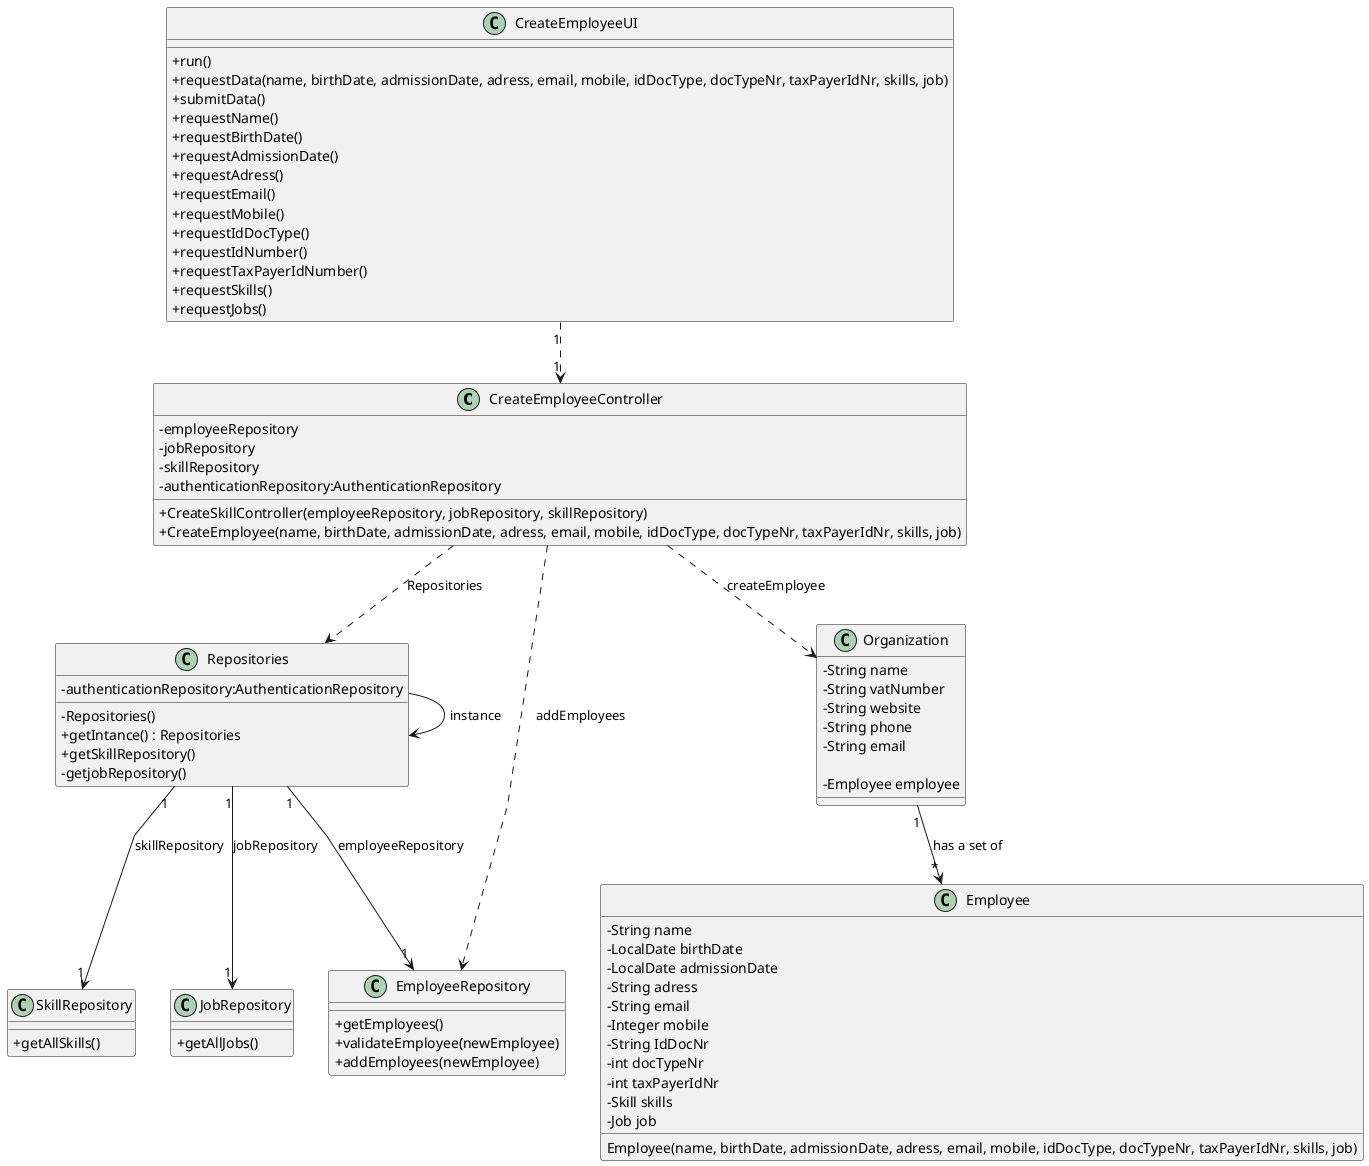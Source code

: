 @startuml
'skinparam monochrome true
skinparam packageStyle rectangle
skinparam shadowing false
skinparam linetype polyline
'skinparam linetype orto

skinparam classAttributeIconSize 0

'left to right direction

class CreateEmployeeController
{
    -employeeRepository
    -jobRepository
    -skillRepository
    -authenticationRepository:AuthenticationRepository
    +CreateSkillController(employeeRepository, jobRepository, skillRepository)
    +CreateEmployee(name, birthDate, admissionDate, adress, email, mobile, idDocType, docTypeNr, taxPayerIdNr, skills, job)


}

class CreateEmployeeUI {
   +run()
   +requestData(name, birthDate, admissionDate, adress, email, mobile, idDocType, docTypeNr, taxPayerIdNr, skills, job)
   +submitData()
   +requestName()
   +requestBirthDate()
   +requestAdmissionDate()
   +requestAdress()
   +requestEmail()
   +requestMobile()
   +requestIdDocType()
   +requestIdNumber()
   +requestTaxPayerIdNumber()
   +requestSkills()
   +requestJobs()
}

class Employee {
    - String name
    - LocalDate birthDate
    - LocalDate admissionDate
    - String adress
    - String email
    - Integer mobile
    - String IdDocNr
    - int docTypeNr
    - int taxPayerIdNr
    - Skill skills
    - Job job

    Employee(name, birthDate, admissionDate, adress, email, mobile, idDocType, docTypeNr, taxPayerIdNr, skills, job)
}

class Repositories {
        - Repositories()
        + getIntance() : Repositories
        + getSkillRepository()
        - getjobRepository()
        -authenticationRepository:AuthenticationRepository
}

class Organization {
    - String name
    - String vatNumber
    - String website
    - String phone
    - String email

    - Employee employee
}

class SkillRepository{
    + getAllSkills()
}

class JobRepository {
    + getAllJobs()
}

class EmployeeRepository {

    + getEmployees()
    + validateEmployee(newEmployee)
    + addEmployees(newEmployee)
}

CreateEmployeeUI "1" ..> "1" CreateEmployeeController

CreateEmployeeController ..> Repositories : Repositories
Repositories --> Repositories : instance
Repositories "1" --> "1" EmployeeRepository : employeeRepository
Repositories "1" --> "1" SkillRepository : skillRepository
Repositories "1" --> "1" JobRepository : jobRepository

CreateEmployeeController ..> Organization : createEmployee


Organization "1" --> "*" Employee : has a set of

CreateEmployeeController ..> EmployeeRepository: addEmployees

@enduml